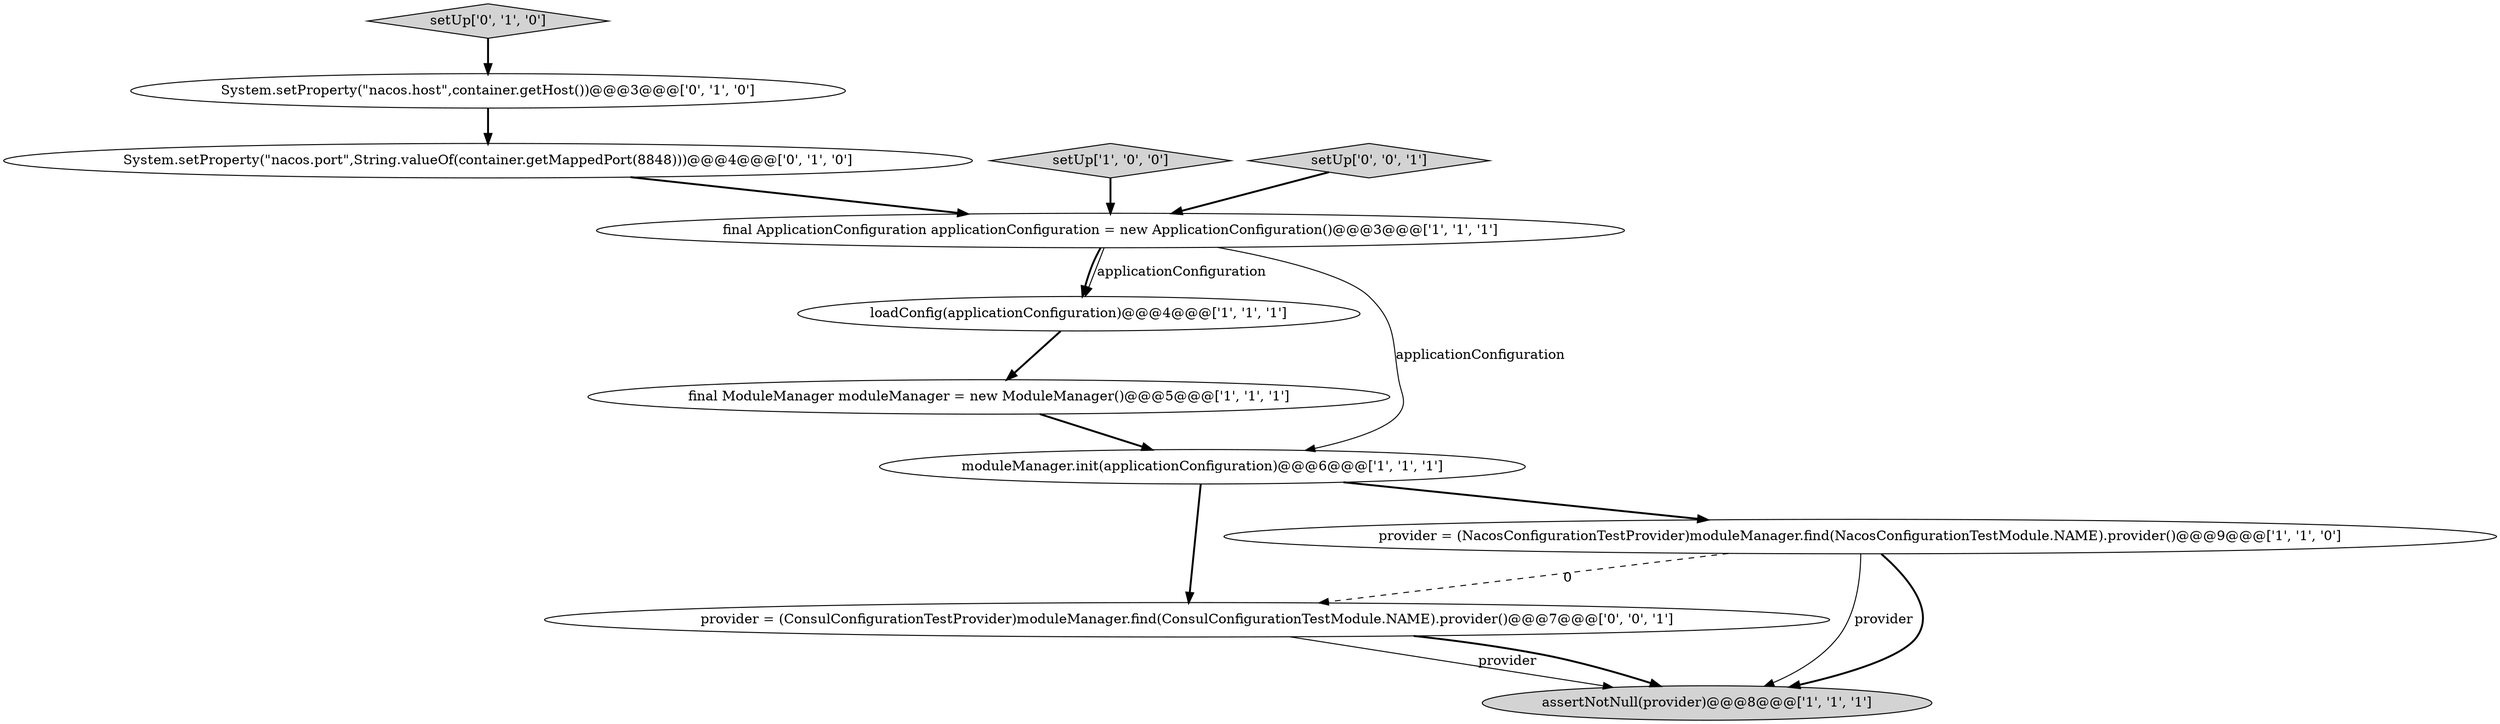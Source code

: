 digraph {
4 [style = filled, label = "assertNotNull(provider)@@@8@@@['1', '1', '1']", fillcolor = lightgray, shape = ellipse image = "AAA0AAABBB1BBB"];
9 [style = filled, label = "System.setProperty(\"nacos.port\",String.valueOf(container.getMappedPort(8848)))@@@4@@@['0', '1', '0']", fillcolor = white, shape = ellipse image = "AAA1AAABBB2BBB"];
0 [style = filled, label = "final ApplicationConfiguration applicationConfiguration = new ApplicationConfiguration()@@@3@@@['1', '1', '1']", fillcolor = white, shape = ellipse image = "AAA0AAABBB1BBB"];
6 [style = filled, label = "loadConfig(applicationConfiguration)@@@4@@@['1', '1', '1']", fillcolor = white, shape = ellipse image = "AAA0AAABBB1BBB"];
3 [style = filled, label = "moduleManager.init(applicationConfiguration)@@@6@@@['1', '1', '1']", fillcolor = white, shape = ellipse image = "AAA0AAABBB1BBB"];
7 [style = filled, label = "System.setProperty(\"nacos.host\",container.getHost())@@@3@@@['0', '1', '0']", fillcolor = white, shape = ellipse image = "AAA1AAABBB2BBB"];
5 [style = filled, label = "setUp['1', '0', '0']", fillcolor = lightgray, shape = diamond image = "AAA0AAABBB1BBB"];
8 [style = filled, label = "setUp['0', '1', '0']", fillcolor = lightgray, shape = diamond image = "AAA0AAABBB2BBB"];
10 [style = filled, label = "provider = (ConsulConfigurationTestProvider)moduleManager.find(ConsulConfigurationTestModule.NAME).provider()@@@7@@@['0', '0', '1']", fillcolor = white, shape = ellipse image = "AAA0AAABBB3BBB"];
11 [style = filled, label = "setUp['0', '0', '1']", fillcolor = lightgray, shape = diamond image = "AAA0AAABBB3BBB"];
2 [style = filled, label = "final ModuleManager moduleManager = new ModuleManager()@@@5@@@['1', '1', '1']", fillcolor = white, shape = ellipse image = "AAA0AAABBB1BBB"];
1 [style = filled, label = "provider = (NacosConfigurationTestProvider)moduleManager.find(NacosConfigurationTestModule.NAME).provider()@@@9@@@['1', '1', '0']", fillcolor = white, shape = ellipse image = "AAA0AAABBB1BBB"];
0->3 [style = solid, label="applicationConfiguration"];
0->6 [style = bold, label=""];
7->9 [style = bold, label=""];
8->7 [style = bold, label=""];
3->1 [style = bold, label=""];
3->10 [style = bold, label=""];
10->4 [style = solid, label="provider"];
5->0 [style = bold, label=""];
11->0 [style = bold, label=""];
1->4 [style = solid, label="provider"];
9->0 [style = bold, label=""];
10->4 [style = bold, label=""];
1->10 [style = dashed, label="0"];
6->2 [style = bold, label=""];
1->4 [style = bold, label=""];
2->3 [style = bold, label=""];
0->6 [style = solid, label="applicationConfiguration"];
}
